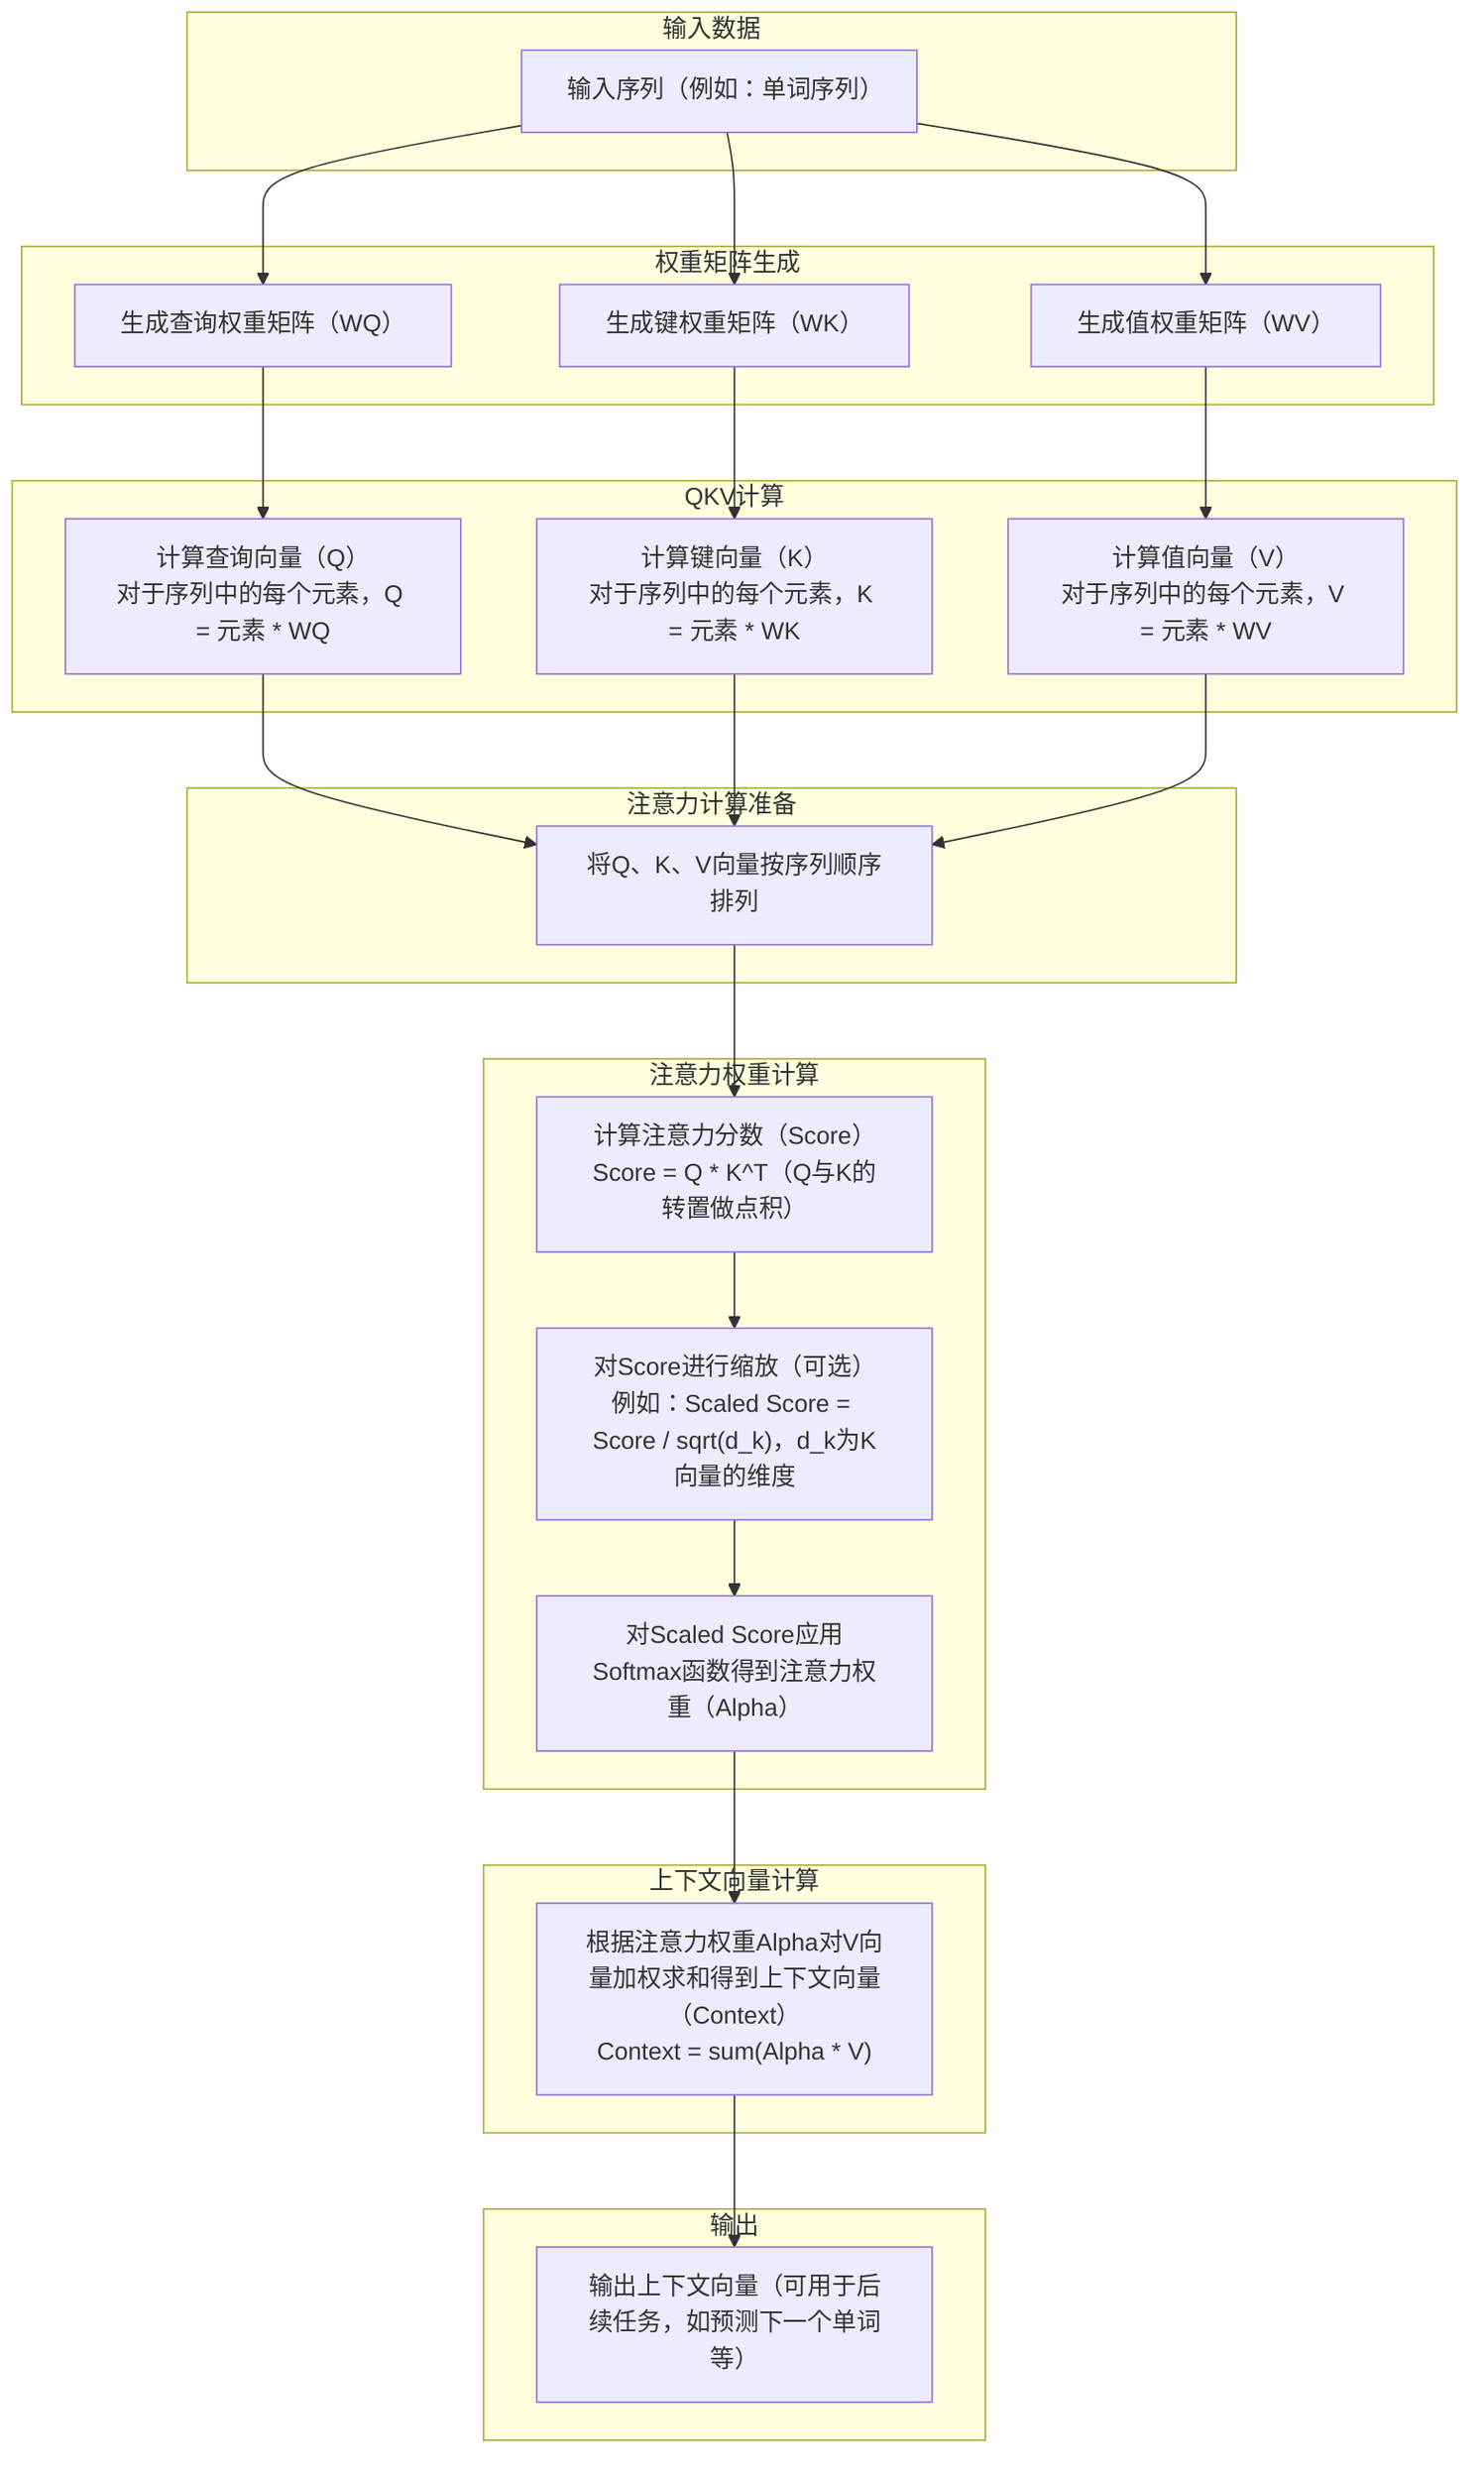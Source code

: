 flowchart TD
    subgraph 输入数据
        A["输入序列（例如：单词序列）"]
    end
    subgraph 权重矩阵生成
        A --> B["生成查询权重矩阵（WQ）"]
        A --> C["生成键权重矩阵（WK）"]
        A --> D["生成值权重矩阵（WV）"]
    end
    subgraph QKV计算
        B --> E["计算查询向量（Q）<br>对于序列中的每个元素，Q = 元素 * WQ"]
        C --> F["计算键向量（K）<br>对于序列中的每个元素，K = 元素 * WK"]
        D --> G["计算值向量（V）<br>对于序列中的每个元素，V = 元素 * WV"]
    end
    subgraph 注意力计算准备
        E --> H["将Q、K、V向量按序列顺序排列"]
        F --> H
        G --> H
    end
    subgraph 注意力权重计算
        H --> I["计算注意力分数（Score）<br>Score = Q * K^T（Q与K的转置做点积）"]
        I --> J["对Score进行缩放（可选）<br>例如：Scaled Score = Score / sqrt(d_k)，d_k为K向量的维度"]
        J --> K["对Scaled Score应用Softmax函数得到注意力权重（Alpha）"]
    end
    subgraph 上下文向量计算
        K --> L["根据注意力权重Alpha对V向量加权求和得到上下文向量（Context）<br>Context = sum(Alpha * V)"]
    end
    subgraph 输出
        L --> M["输出上下文向量（可用于后续任务，如预测下一个单词等）"]
    end